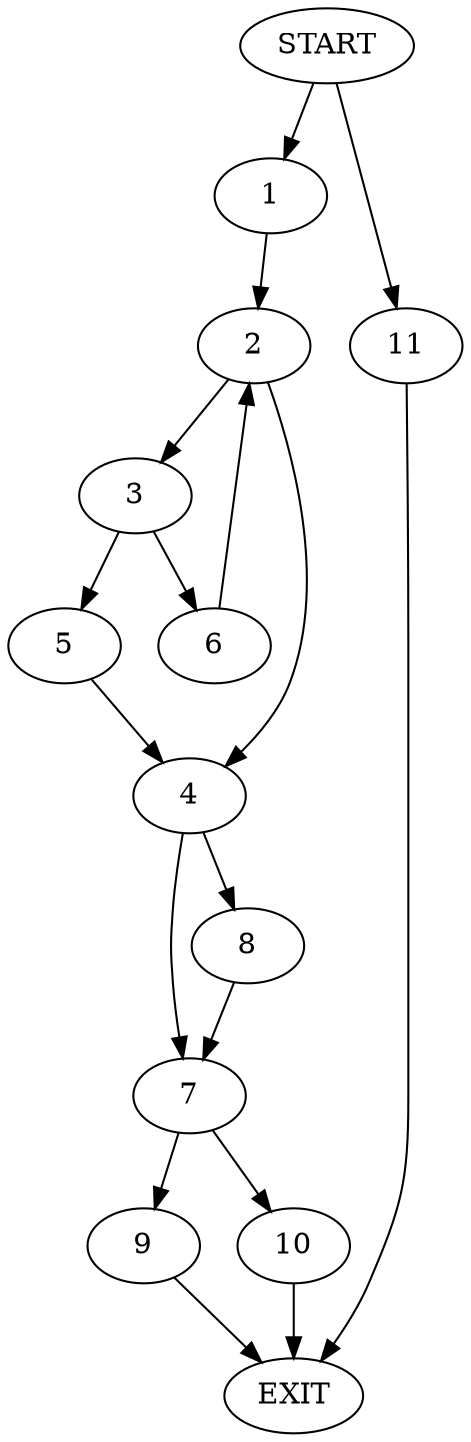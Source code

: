digraph {
0 [label="START"]
12 [label="EXIT"]
0 -> 1
1 -> 2
2 -> 3
2 -> 4
3 -> 5
3 -> 6
4 -> 7
4 -> 8
5 -> 4
6 -> 2
8 -> 7
7 -> 9
7 -> 10
9 -> 12
10 -> 12
0 -> 11
11 -> 12
}
